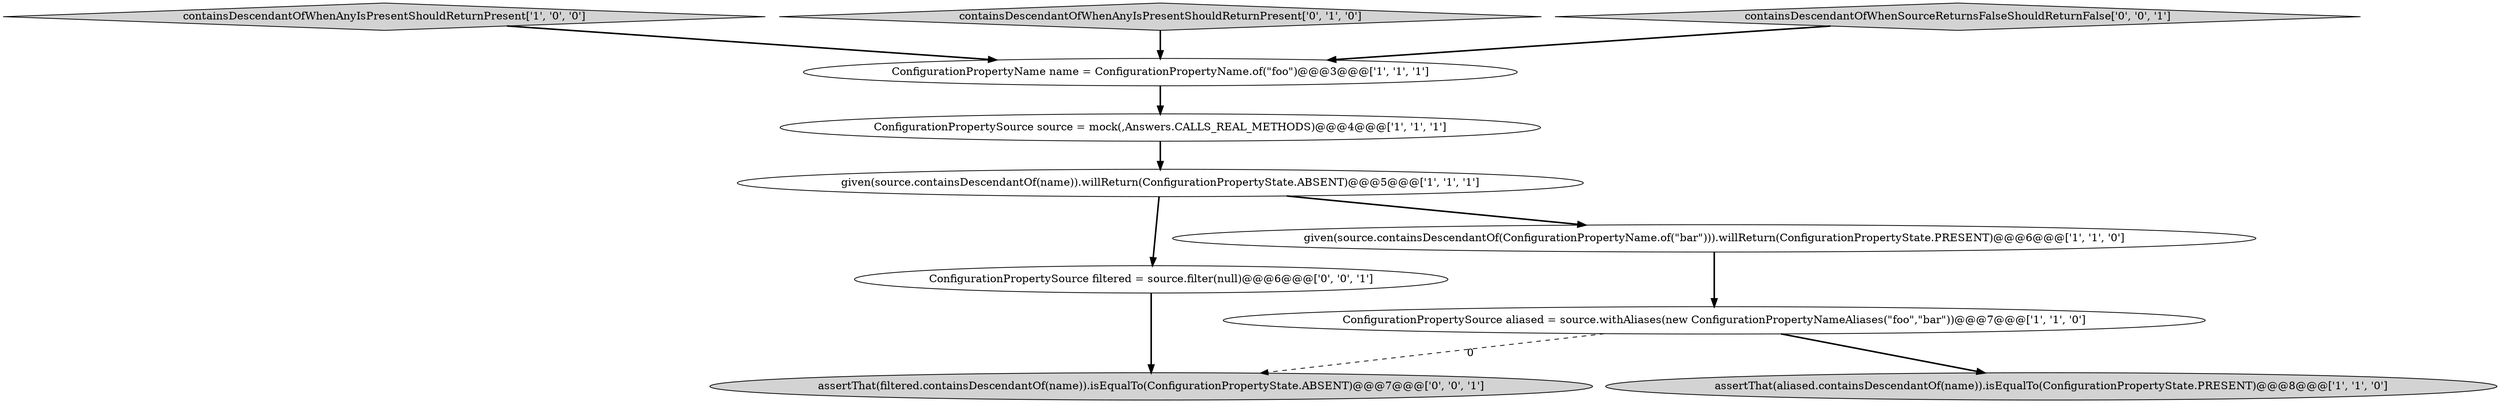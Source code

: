 digraph {
8 [style = filled, label = "ConfigurationPropertySource filtered = source.filter(null)@@@6@@@['0', '0', '1']", fillcolor = white, shape = ellipse image = "AAA0AAABBB3BBB"];
1 [style = filled, label = "given(source.containsDescendantOf(ConfigurationPropertyName.of(\"bar\"))).willReturn(ConfigurationPropertyState.PRESENT)@@@6@@@['1', '1', '0']", fillcolor = white, shape = ellipse image = "AAA0AAABBB1BBB"];
6 [style = filled, label = "containsDescendantOfWhenAnyIsPresentShouldReturnPresent['1', '0', '0']", fillcolor = lightgray, shape = diamond image = "AAA0AAABBB1BBB"];
3 [style = filled, label = "ConfigurationPropertySource aliased = source.withAliases(new ConfigurationPropertyNameAliases(\"foo\",\"bar\"))@@@7@@@['1', '1', '0']", fillcolor = white, shape = ellipse image = "AAA0AAABBB1BBB"];
4 [style = filled, label = "ConfigurationPropertyName name = ConfigurationPropertyName.of(\"foo\")@@@3@@@['1', '1', '1']", fillcolor = white, shape = ellipse image = "AAA0AAABBB1BBB"];
7 [style = filled, label = "containsDescendantOfWhenAnyIsPresentShouldReturnPresent['0', '1', '0']", fillcolor = lightgray, shape = diamond image = "AAA0AAABBB2BBB"];
5 [style = filled, label = "assertThat(aliased.containsDescendantOf(name)).isEqualTo(ConfigurationPropertyState.PRESENT)@@@8@@@['1', '1', '0']", fillcolor = lightgray, shape = ellipse image = "AAA0AAABBB1BBB"];
0 [style = filled, label = "ConfigurationPropertySource source = mock(,Answers.CALLS_REAL_METHODS)@@@4@@@['1', '1', '1']", fillcolor = white, shape = ellipse image = "AAA0AAABBB1BBB"];
2 [style = filled, label = "given(source.containsDescendantOf(name)).willReturn(ConfigurationPropertyState.ABSENT)@@@5@@@['1', '1', '1']", fillcolor = white, shape = ellipse image = "AAA0AAABBB1BBB"];
9 [style = filled, label = "containsDescendantOfWhenSourceReturnsFalseShouldReturnFalse['0', '0', '1']", fillcolor = lightgray, shape = diamond image = "AAA0AAABBB3BBB"];
10 [style = filled, label = "assertThat(filtered.containsDescendantOf(name)).isEqualTo(ConfigurationPropertyState.ABSENT)@@@7@@@['0', '0', '1']", fillcolor = lightgray, shape = ellipse image = "AAA0AAABBB3BBB"];
1->3 [style = bold, label=""];
6->4 [style = bold, label=""];
8->10 [style = bold, label=""];
3->5 [style = bold, label=""];
3->10 [style = dashed, label="0"];
7->4 [style = bold, label=""];
2->1 [style = bold, label=""];
2->8 [style = bold, label=""];
9->4 [style = bold, label=""];
4->0 [style = bold, label=""];
0->2 [style = bold, label=""];
}
